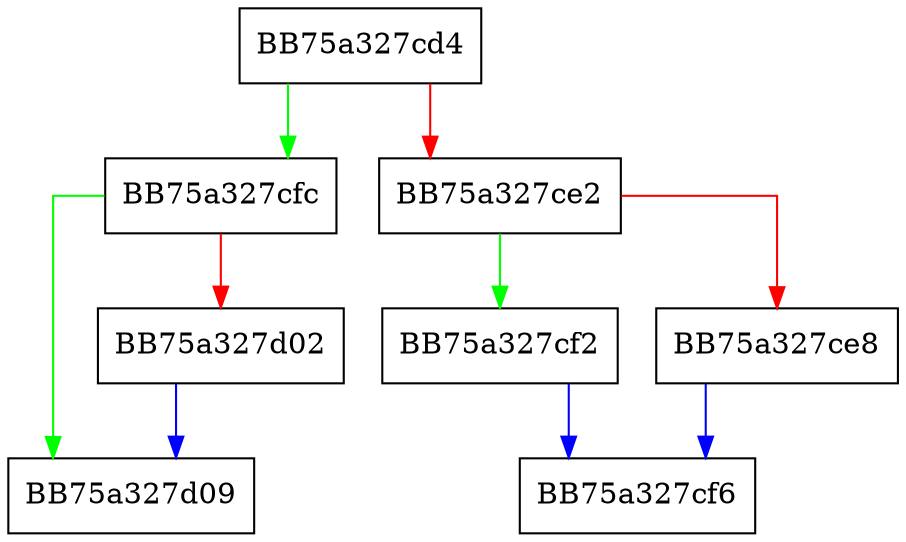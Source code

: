 digraph _Erase_bucket {
  node [shape="box"];
  graph [splines=ortho];
  BB75a327cd4 -> BB75a327cfc [color="green"];
  BB75a327cd4 -> BB75a327ce2 [color="red"];
  BB75a327ce2 -> BB75a327cf2 [color="green"];
  BB75a327ce2 -> BB75a327ce8 [color="red"];
  BB75a327ce8 -> BB75a327cf6 [color="blue"];
  BB75a327cf2 -> BB75a327cf6 [color="blue"];
  BB75a327cfc -> BB75a327d09 [color="green"];
  BB75a327cfc -> BB75a327d02 [color="red"];
  BB75a327d02 -> BB75a327d09 [color="blue"];
}